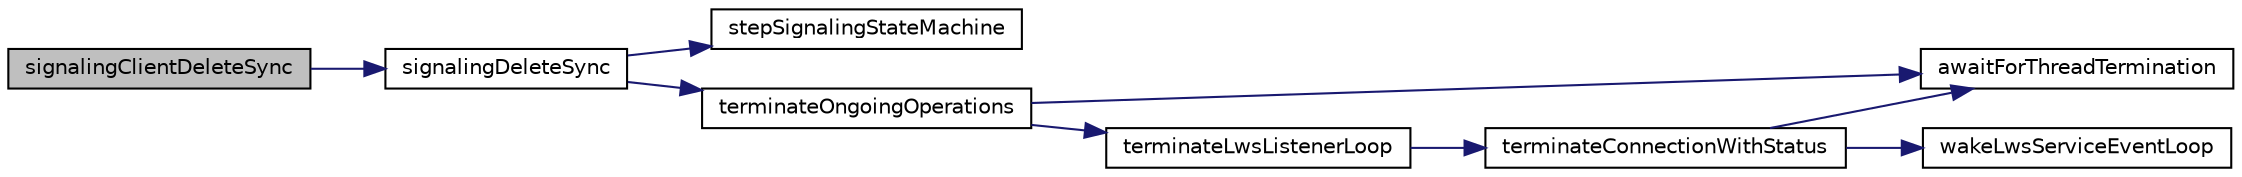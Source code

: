 digraph "signalingClientDeleteSync"
{
 // LATEX_PDF_SIZE
  edge [fontname="Helvetica",fontsize="10",labelfontname="Helvetica",labelfontsize="10"];
  node [fontname="Helvetica",fontsize="10",shape=record];
  rankdir="LR";
  Node1 [label="signalingClientDeleteSync",height=0.2,width=0.4,color="black", fillcolor="grey75", style="filled", fontcolor="black",tooltip="Deletes the signaling channel referenced by SIGNALING_CLIENT_HANDLE."];
  Node1 -> Node2 [color="midnightblue",fontsize="10",style="solid",fontname="Helvetica"];
  Node2 [label="signalingDeleteSync",height=0.2,width=0.4,color="black", fillcolor="white", style="filled",URL="$Signaling_8c.html#a220ed8ee8114be8bfd0ae9c3ccfabc24",tooltip=" "];
  Node2 -> Node3 [color="midnightblue",fontsize="10",style="solid",fontname="Helvetica"];
  Node3 [label="stepSignalingStateMachine",height=0.2,width=0.4,color="black", fillcolor="white", style="filled",URL="$StateMachine_8c.html#aec8441c2e021d29e6fdec5f97000431c",tooltip=" "];
  Node2 -> Node4 [color="midnightblue",fontsize="10",style="solid",fontname="Helvetica"];
  Node4 [label="terminateOngoingOperations",height=0.2,width=0.4,color="black", fillcolor="white", style="filled",URL="$Signaling_8c.html#ae56c0bb01cc41a1566687dd26dac4248",tooltip=" "];
  Node4 -> Node5 [color="midnightblue",fontsize="10",style="solid",fontname="Helvetica"];
  Node5 [label="awaitForThreadTermination",height=0.2,width=0.4,color="black", fillcolor="white", style="filled",URL="$Signaling_8c.html#a653edfffd5d129d08f5971d91f16fc5e",tooltip=" "];
  Node4 -> Node6 [color="midnightblue",fontsize="10",style="solid",fontname="Helvetica"];
  Node6 [label="terminateLwsListenerLoop",height=0.2,width=0.4,color="black", fillcolor="white", style="filled",URL="$LwsApiCalls_8c.html#ac8ef143a573f3b4ae83bd3ad0eb9fd6f",tooltip=" "];
  Node6 -> Node7 [color="midnightblue",fontsize="10",style="solid",fontname="Helvetica"];
  Node7 [label="terminateConnectionWithStatus",height=0.2,width=0.4,color="black", fillcolor="white", style="filled",URL="$LwsApiCalls_8c.html#ae7928b7a5bf47cbdf2ccf753f1c1e8df",tooltip=" "];
  Node7 -> Node5 [color="midnightblue",fontsize="10",style="solid",fontname="Helvetica"];
  Node7 -> Node8 [color="midnightblue",fontsize="10",style="solid",fontname="Helvetica"];
  Node8 [label="wakeLwsServiceEventLoop",height=0.2,width=0.4,color="black", fillcolor="white", style="filled",URL="$LwsApiCalls_8c.html#a116aedb04e1b2e3c920d5b181477b11a",tooltip=" "];
}
